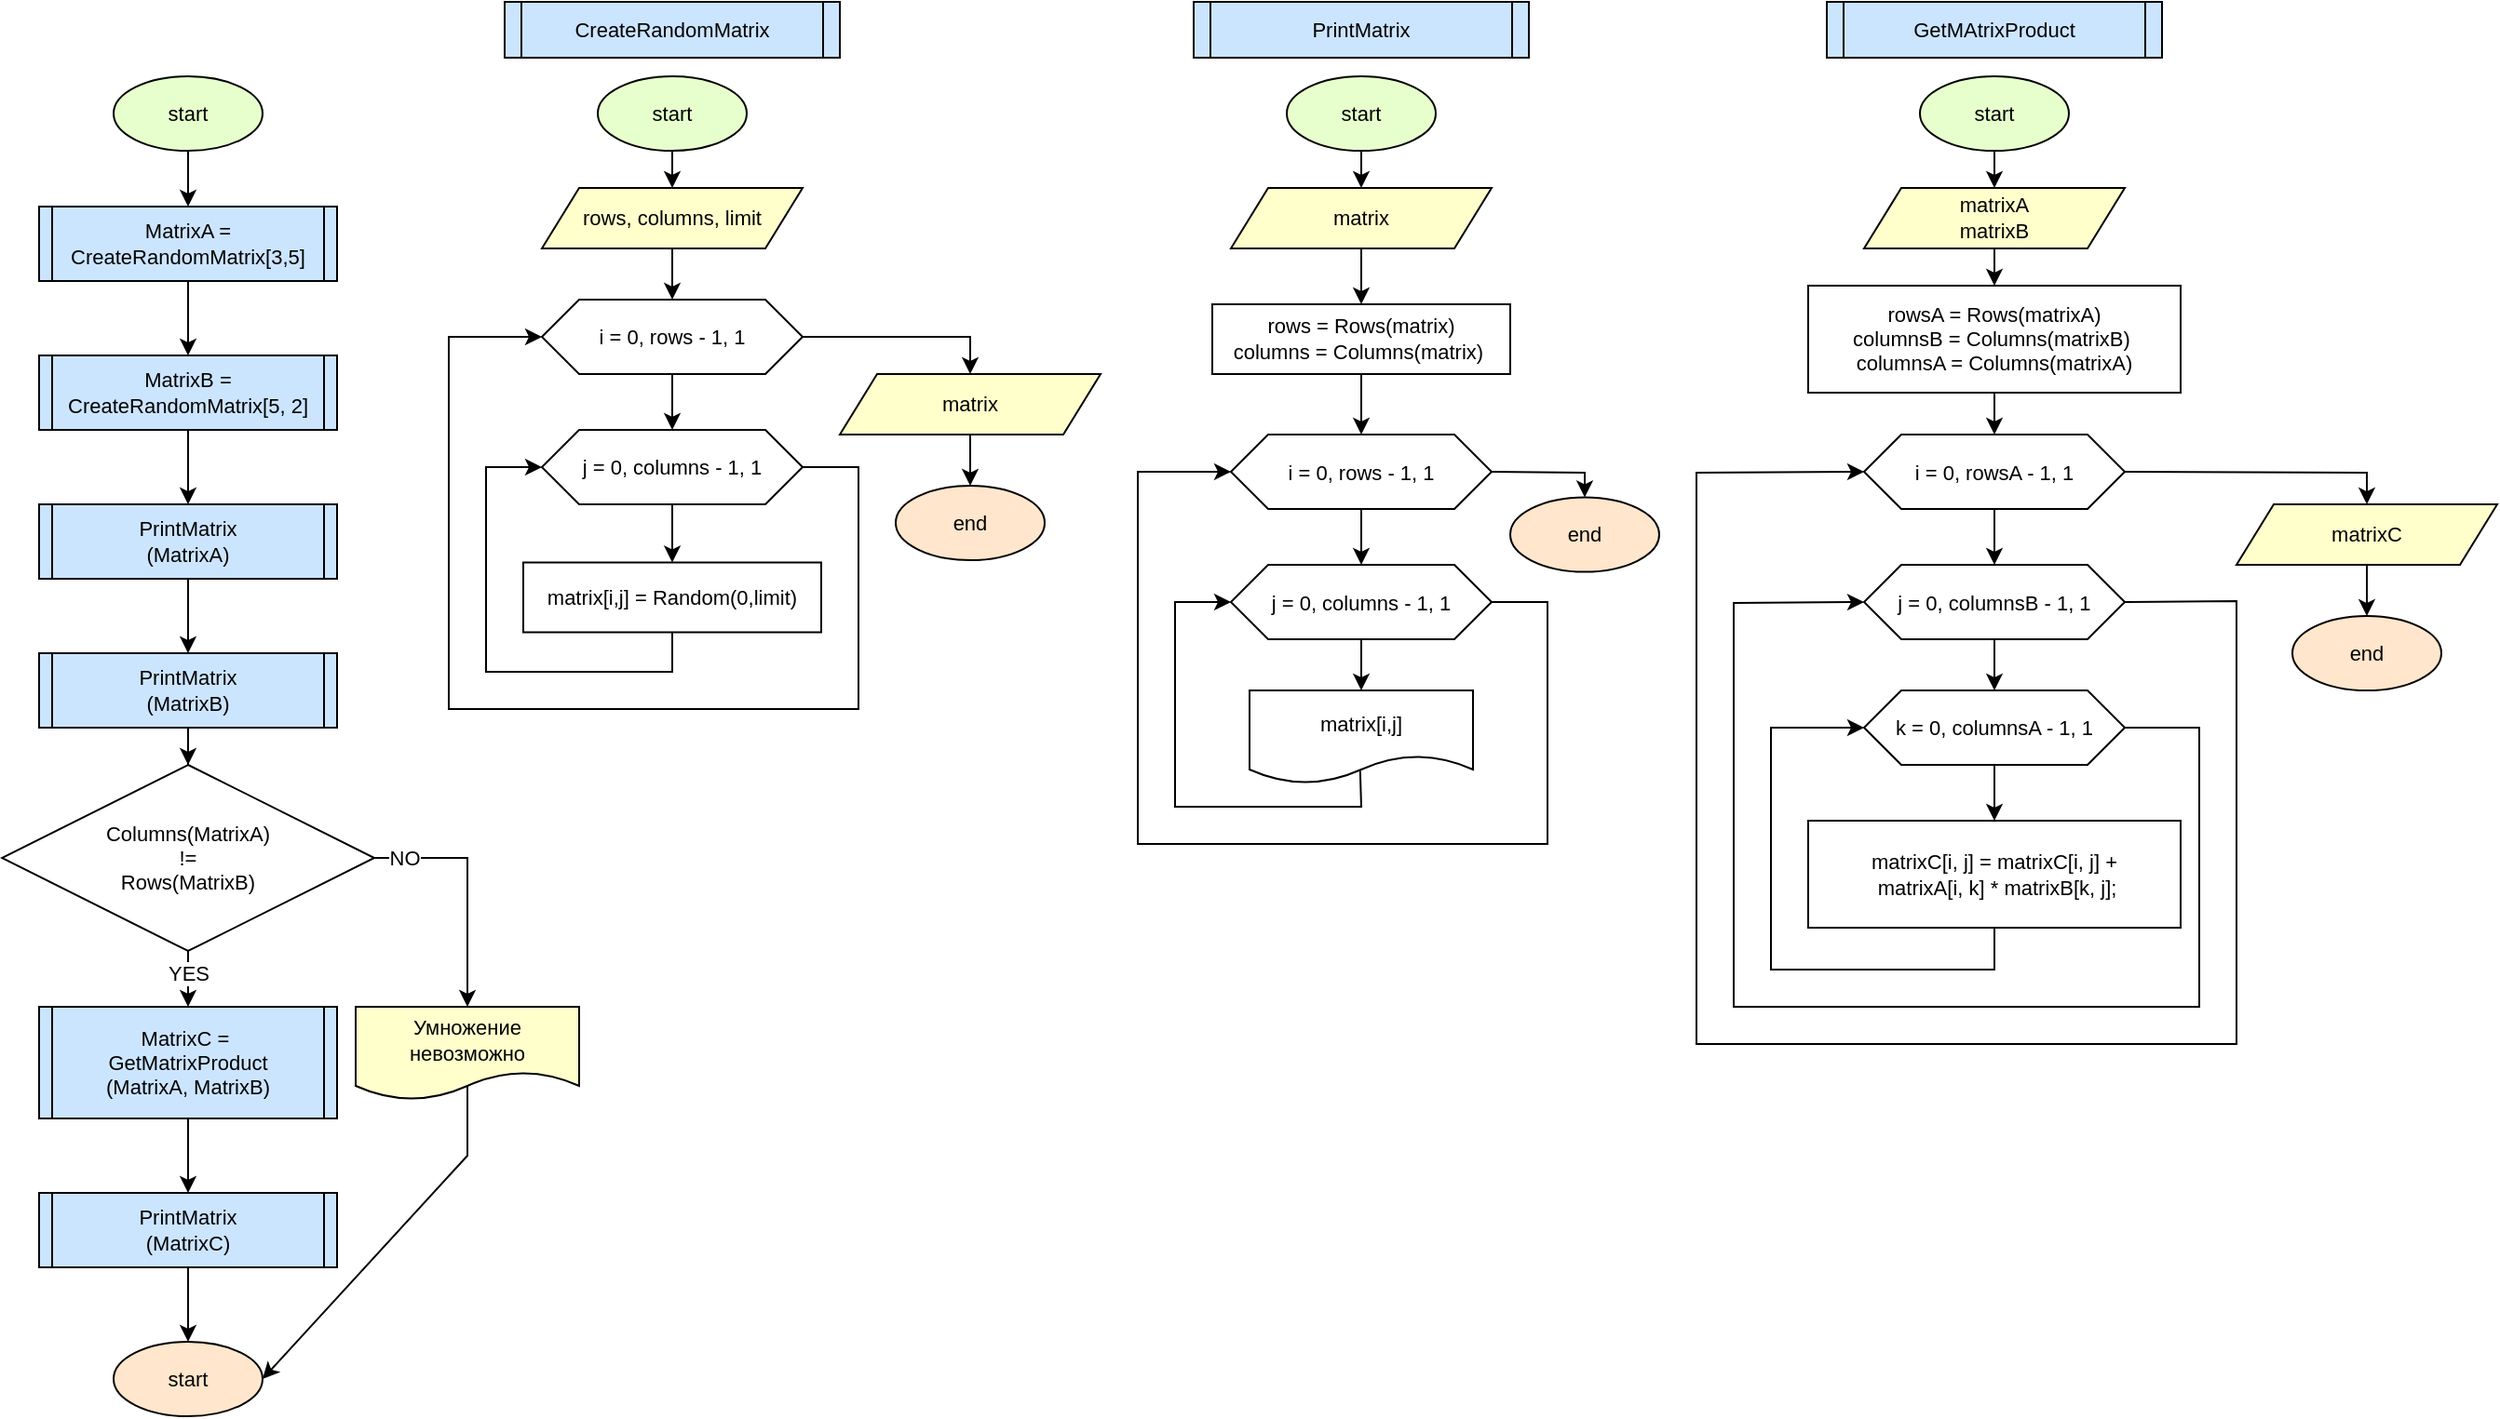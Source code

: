 <mxfile scale="1.2" border="0">
    <diagram id="Aivqml-ADPJbA_GyeIOO" name="Page-1">
        <mxGraphModel dx="1118" dy="423" grid="1" gridSize="10" guides="1" tooltips="1" connect="1" arrows="1" fold="1" page="1" pageScale="1" pageWidth="827" pageHeight="1169" background="#FFFFFF" math="0" shadow="0">
            <root>
                <mxCell id="0"/>
                <mxCell id="1" parent="0"/>
                <mxCell id="376" value="" style="edgeStyle=orthogonalEdgeStyle;rounded=0;orthogonalLoop=1;jettySize=auto;html=1;fillColor=#FFFFFF;strokeColor=#000000;fontColor=#000000;labelBackgroundColor=none;" edge="1" parent="1" source="377" target="379">
                    <mxGeometry relative="1" as="geometry"/>
                </mxCell>
                <mxCell id="377" value="start" style="ellipse;whiteSpace=wrap;html=1;fillColor=#E6FFCC;fontSize=11;strokeColor=#000000;fontColor=#000000;rounded=0;labelBackgroundColor=none;endArrow=classic;" vertex="1" parent="1">
                    <mxGeometry x="70" y="50" width="80" height="40" as="geometry"/>
                </mxCell>
                <mxCell id="378" value="" style="edgeStyle=orthogonalEdgeStyle;rounded=0;orthogonalLoop=1;jettySize=auto;html=1;fillColor=#FFFFFF;strokeColor=#000000;fontColor=#000000;labelBackgroundColor=none;" edge="1" parent="1" source="379" target="381">
                    <mxGeometry relative="1" as="geometry"/>
                </mxCell>
                <mxCell id="379" value="MatrixA = CreateRandomMatrix[3,5]" style="shape=process;whiteSpace=wrap;html=1;backgroundOutline=1;size=0.045;fillColor=#CCE5FF;fontSize=11;strokeColor=#000000;fontColor=#000000;rounded=0;labelBackgroundColor=none;endArrow=classic;" vertex="1" parent="1">
                    <mxGeometry x="30" y="120" width="160" height="40" as="geometry"/>
                </mxCell>
                <mxCell id="380" value="" style="edgeStyle=orthogonalEdgeStyle;rounded=0;orthogonalLoop=1;jettySize=auto;html=1;fillColor=#FFFFFF;strokeColor=#000000;fontColor=#000000;labelBackgroundColor=none;" edge="1" parent="1" source="381" target="383">
                    <mxGeometry relative="1" as="geometry"/>
                </mxCell>
                <mxCell id="381" value="MatrixB = CreateRandomMatrix[5, 2]" style="shape=process;whiteSpace=wrap;html=1;backgroundOutline=1;size=0.045;fillColor=#CCE5FF;fontSize=11;strokeColor=#000000;fontColor=#000000;rounded=0;labelBackgroundColor=none;endArrow=classic;" vertex="1" parent="1">
                    <mxGeometry x="30" y="200" width="160" height="40" as="geometry"/>
                </mxCell>
                <mxCell id="382" value="" style="edgeStyle=orthogonalEdgeStyle;rounded=0;orthogonalLoop=1;jettySize=auto;html=1;fillColor=#FFFFFF;strokeColor=#000000;fontColor=#000000;labelBackgroundColor=none;" edge="1" parent="1" source="383" target="385">
                    <mxGeometry relative="1" as="geometry"/>
                </mxCell>
                <mxCell id="383" value="PrintMatrix&lt;br&gt;(MatrixA)" style="shape=process;whiteSpace=wrap;html=1;backgroundOutline=1;size=0.045;fillColor=#CCE5FF;fontSize=11;strokeColor=#000000;fontColor=#000000;rounded=0;labelBackgroundColor=none;endArrow=classic;" vertex="1" parent="1">
                    <mxGeometry x="30" y="280" width="160" height="40" as="geometry"/>
                </mxCell>
                <mxCell id="384" value="" style="edgeStyle=orthogonalEdgeStyle;rounded=0;orthogonalLoop=1;jettySize=auto;html=1;fillColor=#FFFFFF;strokeColor=#000000;fontColor=#000000;labelBackgroundColor=none;" edge="1" parent="1" source="385" target="390">
                    <mxGeometry relative="1" as="geometry"/>
                </mxCell>
                <mxCell id="385" value="PrintMatrix&lt;br&gt;(MatrixB)" style="shape=process;whiteSpace=wrap;html=1;backgroundOutline=1;size=0.045;fillColor=#CCE5FF;fontSize=11;strokeColor=#000000;fontColor=#000000;rounded=0;labelBackgroundColor=none;endArrow=classic;" vertex="1" parent="1">
                    <mxGeometry x="30" y="360" width="160" height="40" as="geometry"/>
                </mxCell>
                <mxCell id="386" value="" style="edgeStyle=orthogonalEdgeStyle;rounded=0;orthogonalLoop=1;jettySize=auto;html=1;fillColor=#FFFFFF;strokeColor=#000000;fontColor=#000000;labelBackgroundColor=none;" edge="1" parent="1" source="390" target="392">
                    <mxGeometry relative="1" as="geometry"/>
                </mxCell>
                <mxCell id="387" value="YES" style="edgeLabel;html=1;align=center;verticalAlign=middle;resizable=0;points=[];labelBackgroundColor=#FFFFFF;fontColor=#000000;" vertex="1" connectable="0" parent="386">
                    <mxGeometry x="-0.703" y="-1" relative="1" as="geometry">
                        <mxPoint x="1" y="4" as="offset"/>
                    </mxGeometry>
                </mxCell>
                <mxCell id="388" style="rounded=0;orthogonalLoop=1;jettySize=auto;html=1;exitX=1;exitY=0.5;exitDx=0;exitDy=0;entryX=0.5;entryY=0;entryDx=0;entryDy=0;fillColor=#FFFFFF;strokeColor=#000000;fontColor=#000000;labelBackgroundColor=none;" edge="1" parent="1" source="390" target="396">
                    <mxGeometry relative="1" as="geometry">
                        <Array as="points">
                            <mxPoint x="260" y="470"/>
                        </Array>
                    </mxGeometry>
                </mxCell>
                <mxCell id="389" value="NO" style="edgeLabel;html=1;align=center;verticalAlign=middle;resizable=0;points=[];labelBackgroundColor=#FFFFFF;fontColor=#000000;" vertex="1" connectable="0" parent="388">
                    <mxGeometry x="-0.729" y="-1" relative="1" as="geometry">
                        <mxPoint x="-2" y="-1" as="offset"/>
                    </mxGeometry>
                </mxCell>
                <mxCell id="390" value="Columns(MatrixA)&lt;br&gt;!=&lt;br&gt;Rows(MatrixB)" style="rhombus;whiteSpace=wrap;html=1;fillColor=#FFFFFF;fontSize=11;strokeColor=#000000;fontColor=#000000;rounded=0;labelBackgroundColor=none;endArrow=classic;" vertex="1" parent="1">
                    <mxGeometry x="10" y="420" width="200" height="100" as="geometry"/>
                </mxCell>
                <mxCell id="391" value="" style="edgeStyle=orthogonalEdgeStyle;rounded=0;orthogonalLoop=1;jettySize=auto;html=1;fillColor=#FFFFFF;strokeColor=#000000;fontColor=#000000;labelBackgroundColor=none;" edge="1" parent="1" source="392" target="394">
                    <mxGeometry relative="1" as="geometry"/>
                </mxCell>
                <mxCell id="392" value="MatrixC =&amp;nbsp;&lt;br&gt;GetMatrixProduct&lt;br&gt;(MatrixA, MatrixB)" style="shape=process;whiteSpace=wrap;html=1;backgroundOutline=1;size=0.045;fillColor=#CCE5FF;fontSize=11;strokeColor=#000000;fontColor=#000000;rounded=0;labelBackgroundColor=none;endArrow=classic;" vertex="1" parent="1">
                    <mxGeometry x="30" y="550" width="160" height="60" as="geometry"/>
                </mxCell>
                <mxCell id="393" value="" style="edgeStyle=none;rounded=0;orthogonalLoop=1;jettySize=auto;html=1;fillColor=#FFFFFF;strokeColor=#000000;fontColor=#000000;labelBackgroundColor=none;" edge="1" parent="1" source="394" target="397">
                    <mxGeometry relative="1" as="geometry"/>
                </mxCell>
                <mxCell id="394" value="PrintMatrix&lt;br&gt;(MatrixC)" style="shape=process;whiteSpace=wrap;html=1;backgroundOutline=1;size=0.045;fillColor=#CCE5FF;fontSize=11;strokeColor=#000000;fontColor=#000000;rounded=0;labelBackgroundColor=none;endArrow=classic;" vertex="1" parent="1">
                    <mxGeometry x="30" y="650" width="160" height="40" as="geometry"/>
                </mxCell>
                <mxCell id="395" style="edgeStyle=none;rounded=0;orthogonalLoop=1;jettySize=auto;html=1;exitX=0.5;exitY=0.8;exitDx=0;exitDy=0;entryX=1;entryY=0.5;entryDx=0;entryDy=0;exitPerimeter=0;fillColor=#FFFFFF;strokeColor=#000000;fontColor=#000000;labelBackgroundColor=none;" edge="1" parent="1" source="396" target="397">
                    <mxGeometry relative="1" as="geometry">
                        <Array as="points">
                            <mxPoint x="260" y="630"/>
                        </Array>
                    </mxGeometry>
                </mxCell>
                <mxCell id="396" value="Умножение невозможно" style="shape=document;whiteSpace=wrap;html=1;boundedLbl=1;fillColor=#FFFFCC;fontSize=11;strokeColor=#000000;fontColor=#000000;rounded=0;labelBackgroundColor=none;endArrow=classic;" vertex="1" parent="1">
                    <mxGeometry x="200" y="550" width="120" height="50" as="geometry"/>
                </mxCell>
                <mxCell id="397" value="start" style="ellipse;whiteSpace=wrap;html=1;fillColor=#FFE6CC;fontSize=11;strokeColor=#000000;fontColor=#000000;rounded=0;labelBackgroundColor=none;endArrow=classic;" vertex="1" parent="1">
                    <mxGeometry x="70" y="730" width="80" height="40" as="geometry"/>
                </mxCell>
                <mxCell id="398" value="CreateRandomMatrix" style="shape=process;whiteSpace=wrap;html=1;backgroundOutline=1;fontSize=11;size=0.05;fillColor=#CCE5FF;rounded=0;strokeColor=#000000;fontColor=#000000;labelBackgroundColor=none;endArrow=classic;" vertex="1" parent="1">
                    <mxGeometry x="280" y="10" width="180" height="30" as="geometry"/>
                </mxCell>
                <mxCell id="399" style="edgeStyle=none;orthogonalLoop=1;jettySize=auto;html=1;entryX=0.5;entryY=0;entryDx=0;entryDy=0;fontSize=11;endArrow=classic;endFill=1;rounded=0;fillColor=#FFFFFF;strokeColor=#000000;fontColor=#000000;labelBackgroundColor=none;" edge="1" parent="1" source="400" target="402">
                    <mxGeometry relative="1" as="geometry"/>
                </mxCell>
                <mxCell id="400" value="start" style="ellipse;whiteSpace=wrap;html=1;fillColor=#E6FFCC;rounded=0;fontSize=11;strokeColor=#000000;fontColor=#000000;labelBackgroundColor=none;endArrow=classic;" vertex="1" parent="1">
                    <mxGeometry x="330" y="50" width="80" height="40" as="geometry"/>
                </mxCell>
                <mxCell id="401" value="" style="edgeStyle=none;orthogonalLoop=1;jettySize=auto;html=1;fontSize=11;rounded=0;entryX=0.5;entryY=0;entryDx=0;entryDy=0;fillColor=#FFFFFF;strokeColor=#000000;fontColor=#000000;labelBackgroundColor=none;" edge="1" parent="1" source="402" target="405">
                    <mxGeometry relative="1" as="geometry">
                        <mxPoint x="370" y="165" as="targetPoint"/>
                    </mxGeometry>
                </mxCell>
                <mxCell id="402" value="rows, columns, limit" style="shape=parallelogram;perimeter=parallelogramPerimeter;whiteSpace=wrap;html=1;fixedSize=1;fontSize=11;fillColor=#FFFFCC;rounded=0;strokeColor=#000000;fontColor=#000000;labelBackgroundColor=none;endArrow=classic;" vertex="1" parent="1">
                    <mxGeometry x="300" y="110" width="140" height="32.5" as="geometry"/>
                </mxCell>
                <mxCell id="403" value="" style="edgeStyle=none;orthogonalLoop=1;jettySize=auto;html=1;fontSize=11;rounded=0;entryX=0.5;entryY=0;entryDx=0;entryDy=0;fillColor=#FFFFFF;strokeColor=#000000;fontColor=#000000;labelBackgroundColor=none;" edge="1" parent="1" source="405" target="408">
                    <mxGeometry relative="1" as="geometry">
                        <mxPoint x="370" y="240.0" as="targetPoint"/>
                    </mxGeometry>
                </mxCell>
                <mxCell id="404" style="edgeStyle=none;orthogonalLoop=1;jettySize=auto;html=1;exitX=1;exitY=0.5;exitDx=0;exitDy=0;fontSize=11;endArrow=classic;endFill=1;entryX=0.5;entryY=0;entryDx=0;entryDy=0;rounded=0;fillColor=#FFFFFF;strokeColor=#000000;fontColor=#000000;labelBackgroundColor=none;" edge="1" parent="1" source="405" target="413">
                    <mxGeometry relative="1" as="geometry">
                        <mxPoint x="540" y="220" as="targetPoint"/>
                        <Array as="points">
                            <mxPoint x="530" y="190"/>
                        </Array>
                    </mxGeometry>
                </mxCell>
                <mxCell id="405" value="i = 0, rows - 1, 1" style="shape=hexagon;perimeter=hexagonPerimeter2;whiteSpace=wrap;html=1;fixedSize=1;fontSize=11;rounded=0;fillColor=#FFFFFF;strokeColor=#000000;fontColor=#000000;labelBackgroundColor=none;endArrow=classic;" vertex="1" parent="1">
                    <mxGeometry x="300" y="170" width="140" height="40" as="geometry"/>
                </mxCell>
                <mxCell id="406" style="edgeStyle=none;orthogonalLoop=1;jettySize=auto;html=1;exitX=1;exitY=0.5;exitDx=0;exitDy=0;fontSize=11;endArrow=classic;endFill=1;entryX=0;entryY=0.5;entryDx=0;entryDy=0;rounded=0;fillColor=#FFFFFF;strokeColor=#000000;fontColor=#000000;labelBackgroundColor=none;" edge="1" parent="1" source="408" target="405">
                    <mxGeometry relative="1" as="geometry">
                        <mxPoint x="370" y="490" as="targetPoint"/>
                        <Array as="points">
                            <mxPoint x="470" y="260"/>
                            <mxPoint x="470" y="390"/>
                            <mxPoint x="370" y="390"/>
                            <mxPoint x="250" y="390"/>
                            <mxPoint x="250" y="190"/>
                        </Array>
                    </mxGeometry>
                </mxCell>
                <mxCell id="407" value="" style="edgeStyle=none;rounded=0;orthogonalLoop=1;jettySize=auto;html=1;fillColor=#FFFFFF;strokeColor=#000000;fontColor=#000000;labelBackgroundColor=none;" edge="1" parent="1" source="408" target="410">
                    <mxGeometry relative="1" as="geometry"/>
                </mxCell>
                <mxCell id="408" value="j = 0, columns - 1, 1" style="shape=hexagon;perimeter=hexagonPerimeter2;whiteSpace=wrap;html=1;fixedSize=1;fontSize=11;rounded=0;fillColor=#FFFFFF;strokeColor=#000000;fontColor=#000000;labelBackgroundColor=none;endArrow=classic;" vertex="1" parent="1">
                    <mxGeometry x="300" y="240" width="140" height="40" as="geometry"/>
                </mxCell>
                <mxCell id="409" style="edgeStyle=none;orthogonalLoop=1;jettySize=auto;html=1;exitX=0.5;exitY=1;exitDx=0;exitDy=0;entryX=0;entryY=0.5;entryDx=0;entryDy=0;fontSize=11;rounded=0;fillColor=#FFFFFF;strokeColor=#000000;fontColor=#000000;labelBackgroundColor=none;" edge="1" parent="1" source="410" target="408">
                    <mxGeometry relative="1" as="geometry">
                        <Array as="points">
                            <mxPoint x="370" y="370"/>
                            <mxPoint x="270" y="370"/>
                            <mxPoint x="270" y="260"/>
                        </Array>
                    </mxGeometry>
                </mxCell>
                <mxCell id="410" value="matrix[i,j] = Random(0,limit)" style="whiteSpace=wrap;html=1;rounded=0;fontSize=11;fillColor=#FFFFFF;strokeColor=#000000;fontColor=#000000;labelBackgroundColor=none;endArrow=classic;" vertex="1" parent="1">
                    <mxGeometry x="290" y="311.25" width="160" height="37.5" as="geometry"/>
                </mxCell>
                <mxCell id="411" value="end" style="ellipse;whiteSpace=wrap;html=1;fillColor=#FFE6CC;rounded=0;fontSize=11;strokeColor=#000000;fontColor=#000000;labelBackgroundColor=none;endArrow=classic;" vertex="1" parent="1">
                    <mxGeometry x="490" y="270" width="80" height="40" as="geometry"/>
                </mxCell>
                <mxCell id="412" value="" style="edgeStyle=none;rounded=0;orthogonalLoop=1;jettySize=auto;html=1;fillColor=#FFFFFF;strokeColor=#000000;fontColor=#000000;labelBackgroundColor=none;" edge="1" parent="1" source="413" target="411">
                    <mxGeometry relative="1" as="geometry"/>
                </mxCell>
                <mxCell id="413" value="matrix" style="shape=parallelogram;perimeter=parallelogramPerimeter;whiteSpace=wrap;html=1;fixedSize=1;fontSize=11;fillColor=#FFFFCC;rounded=0;strokeColor=#000000;fontColor=#000000;labelBackgroundColor=none;endArrow=classic;" vertex="1" parent="1">
                    <mxGeometry x="460" y="210" width="140" height="32.5" as="geometry"/>
                </mxCell>
                <mxCell id="414" value="PrintMatrix" style="shape=process;whiteSpace=wrap;html=1;backgroundOutline=1;fontSize=11;size=0.05;fillColor=#CCE5FF;rounded=0;strokeColor=#000000;fontColor=#000000;labelBackgroundColor=none;endArrow=classic;" vertex="1" parent="1">
                    <mxGeometry x="650" y="10" width="180" height="30" as="geometry"/>
                </mxCell>
                <mxCell id="415" style="edgeStyle=none;orthogonalLoop=1;jettySize=auto;html=1;entryX=0.5;entryY=0;entryDx=0;entryDy=0;fontSize=11;endArrow=classic;endFill=1;rounded=0;fillColor=#FFFFFF;strokeColor=#000000;fontColor=#000000;labelBackgroundColor=none;" edge="1" parent="1" source="416" target="418">
                    <mxGeometry relative="1" as="geometry"/>
                </mxCell>
                <mxCell id="416" value="start" style="ellipse;whiteSpace=wrap;html=1;fillColor=#E6FFCC;rounded=0;fontSize=11;strokeColor=#000000;fontColor=#000000;labelBackgroundColor=none;endArrow=classic;" vertex="1" parent="1">
                    <mxGeometry x="700" y="50" width="80" height="40" as="geometry"/>
                </mxCell>
                <mxCell id="417" value="" style="edgeStyle=none;orthogonalLoop=1;jettySize=auto;html=1;fontSize=11;rounded=0;entryX=0.5;entryY=0;entryDx=0;entryDy=0;fillColor=#FFFFFF;strokeColor=#000000;fontColor=#000000;labelBackgroundColor=none;" edge="1" parent="1" source="418" target="426">
                    <mxGeometry relative="1" as="geometry">
                        <mxPoint x="740" y="165" as="targetPoint"/>
                    </mxGeometry>
                </mxCell>
                <mxCell id="418" value="matrix" style="shape=parallelogram;perimeter=parallelogramPerimeter;whiteSpace=wrap;html=1;fixedSize=1;fontSize=11;fillColor=#FFFFCC;rounded=0;strokeColor=#000000;fontColor=#000000;labelBackgroundColor=none;endArrow=classic;" vertex="1" parent="1">
                    <mxGeometry x="670" y="110" width="140" height="32.5" as="geometry"/>
                </mxCell>
                <mxCell id="419" value="" style="edgeStyle=none;orthogonalLoop=1;jettySize=auto;html=1;fontSize=11;rounded=0;entryX=0.5;entryY=0;entryDx=0;entryDy=0;fillColor=#FFFFFF;strokeColor=#000000;fontColor=#000000;labelBackgroundColor=none;" edge="1" parent="1" source="420" target="423">
                    <mxGeometry relative="1" as="geometry">
                        <mxPoint x="740" y="312.5" as="targetPoint"/>
                    </mxGeometry>
                </mxCell>
                <mxCell id="450" style="edgeStyle=none;html=1;exitX=1;exitY=0.5;exitDx=0;exitDy=0;entryX=0.5;entryY=0;entryDx=0;entryDy=0;fontColor=#000000;fillColor=#FFFFFF;strokeColor=#000000;rounded=0;labelBackgroundColor=none;" edge="1" parent="1" source="420" target="449">
                    <mxGeometry relative="1" as="geometry">
                        <Array as="points">
                            <mxPoint x="860" y="263"/>
                        </Array>
                    </mxGeometry>
                </mxCell>
                <mxCell id="420" value="i = 0, rows - 1, 1" style="shape=hexagon;perimeter=hexagonPerimeter2;whiteSpace=wrap;html=1;fixedSize=1;fontSize=11;rounded=0;fillColor=#FFFFFF;strokeColor=#000000;fontColor=#000000;labelBackgroundColor=none;endArrow=classic;" vertex="1" parent="1">
                    <mxGeometry x="670" y="242.5" width="140" height="40" as="geometry"/>
                </mxCell>
                <mxCell id="421" style="edgeStyle=none;orthogonalLoop=1;jettySize=auto;html=1;exitX=1;exitY=0.5;exitDx=0;exitDy=0;fontSize=11;endArrow=classic;endFill=1;entryX=0;entryY=0.5;entryDx=0;entryDy=0;rounded=0;fillColor=#FFFFFF;strokeColor=#000000;fontColor=#000000;labelBackgroundColor=none;" edge="1" parent="1" source="423" target="420">
                    <mxGeometry relative="1" as="geometry">
                        <mxPoint x="740" y="562.5" as="targetPoint"/>
                        <Array as="points">
                            <mxPoint x="840" y="332.5"/>
                            <mxPoint x="840" y="462.5"/>
                            <mxPoint x="740" y="462.5"/>
                            <mxPoint x="620" y="462.5"/>
                            <mxPoint x="620" y="262.5"/>
                        </Array>
                    </mxGeometry>
                </mxCell>
                <mxCell id="422" value="" style="edgeStyle=none;rounded=0;orthogonalLoop=1;jettySize=auto;html=1;entryX=0.5;entryY=0;entryDx=0;entryDy=0;fillColor=#FFFFFF;strokeColor=#000000;fontColor=#000000;labelBackgroundColor=none;" edge="1" parent="1" source="423" target="427">
                    <mxGeometry relative="1" as="geometry">
                        <mxPoint x="740" y="370" as="targetPoint"/>
                    </mxGeometry>
                </mxCell>
                <mxCell id="423" value="j = 0, columns - 1, 1" style="shape=hexagon;perimeter=hexagonPerimeter2;whiteSpace=wrap;html=1;fixedSize=1;fontSize=11;rounded=0;fillColor=#FFFFFF;strokeColor=#000000;fontColor=#000000;labelBackgroundColor=none;endArrow=classic;" vertex="1" parent="1">
                    <mxGeometry x="670" y="312.5" width="140" height="40" as="geometry"/>
                </mxCell>
                <mxCell id="424" style="edgeStyle=none;orthogonalLoop=1;jettySize=auto;html=1;exitX=0.495;exitY=0.864;exitDx=0;exitDy=0;entryX=0;entryY=0.5;entryDx=0;entryDy=0;fontSize=11;rounded=0;exitPerimeter=0;fillColor=#FFFFFF;strokeColor=#000000;fontColor=#000000;labelBackgroundColor=none;" edge="1" parent="1" source="427" target="423">
                    <mxGeometry relative="1" as="geometry">
                        <Array as="points">
                            <mxPoint x="740" y="442.5"/>
                            <mxPoint x="640" y="442.5"/>
                            <mxPoint x="640" y="332.5"/>
                        </Array>
                        <mxPoint x="740" y="421.25" as="sourcePoint"/>
                    </mxGeometry>
                </mxCell>
                <mxCell id="425" value="" style="edgeStyle=none;rounded=0;orthogonalLoop=1;jettySize=auto;html=1;entryX=0.5;entryY=0;entryDx=0;entryDy=0;fillColor=#FFFFFF;strokeColor=#000000;fontColor=#000000;labelBackgroundColor=none;" edge="1" parent="1" source="426" target="420">
                    <mxGeometry relative="1" as="geometry">
                        <mxPoint x="800" y="240" as="targetPoint"/>
                    </mxGeometry>
                </mxCell>
                <mxCell id="426" value="rows = Rows(matrix)&lt;br&gt;columns = Columns(matrix)&amp;nbsp;" style="whiteSpace=wrap;html=1;rounded=0;fontSize=11;fillColor=#FFFFFF;strokeColor=#000000;fontColor=#000000;labelBackgroundColor=none;endArrow=classic;" vertex="1" parent="1">
                    <mxGeometry x="660" y="172.5" width="160" height="37.5" as="geometry"/>
                </mxCell>
                <mxCell id="427" value="matrix[i,j]" style="shape=document;whiteSpace=wrap;html=1;boundedLbl=1;fillColor=#FFFFFF;fontSize=11;strokeColor=#000000;fontColor=#000000;rounded=0;labelBackgroundColor=none;endArrow=classic;" vertex="1" parent="1">
                    <mxGeometry x="680" y="380" width="120" height="50" as="geometry"/>
                </mxCell>
                <mxCell id="428" value="GetMAtrixProduct" style="shape=process;whiteSpace=wrap;html=1;backgroundOutline=1;fontSize=11;size=0.05;fillColor=#CCE5FF;rounded=0;strokeColor=#000000;fontColor=#000000;labelBackgroundColor=none;endArrow=classic;" vertex="1" parent="1">
                    <mxGeometry x="990" y="10" width="180" height="30" as="geometry"/>
                </mxCell>
                <mxCell id="429" style="edgeStyle=none;orthogonalLoop=1;jettySize=auto;html=1;entryX=0.5;entryY=0;entryDx=0;entryDy=0;fontSize=11;endArrow=classic;endFill=1;rounded=0;fillColor=#FFFFFF;strokeColor=#000000;fontColor=#000000;labelBackgroundColor=none;" edge="1" parent="1" source="430" target="432">
                    <mxGeometry relative="1" as="geometry"/>
                </mxCell>
                <mxCell id="430" value="start" style="ellipse;whiteSpace=wrap;html=1;fillColor=#E6FFCC;rounded=0;fontSize=11;strokeColor=#000000;fontColor=#000000;labelBackgroundColor=none;endArrow=classic;" vertex="1" parent="1">
                    <mxGeometry x="1040" y="50" width="80" height="40" as="geometry"/>
                </mxCell>
                <mxCell id="431" value="" style="edgeStyle=none;orthogonalLoop=1;jettySize=auto;html=1;fontSize=11;rounded=0;entryX=0.5;entryY=0;entryDx=0;entryDy=0;fillColor=#FFFFFF;strokeColor=#000000;fontColor=#000000;labelBackgroundColor=none;" edge="1" parent="1" source="432" target="439">
                    <mxGeometry relative="1" as="geometry">
                        <mxPoint x="1080" y="165" as="targetPoint"/>
                    </mxGeometry>
                </mxCell>
                <mxCell id="432" value="matrixA&lt;br&gt;matrixB" style="shape=parallelogram;perimeter=parallelogramPerimeter;whiteSpace=wrap;html=1;fixedSize=1;fontSize=11;fillColor=#FFFFCC;rounded=0;strokeColor=#000000;fontColor=#000000;labelBackgroundColor=none;endArrow=classic;" vertex="1" parent="1">
                    <mxGeometry x="1010" y="110" width="140" height="32.5" as="geometry"/>
                </mxCell>
                <mxCell id="433" value="" style="edgeStyle=none;orthogonalLoop=1;jettySize=auto;html=1;fontSize=11;rounded=0;entryX=0.5;entryY=0;entryDx=0;entryDy=0;fillColor=#FFFFFF;strokeColor=#000000;fontColor=#000000;labelBackgroundColor=none;" edge="1" parent="1" source="434" target="437">
                    <mxGeometry relative="1" as="geometry">
                        <mxPoint x="1080" y="312.5" as="targetPoint"/>
                    </mxGeometry>
                </mxCell>
                <mxCell id="434" value="i = 0, rowsA - 1, 1" style="shape=hexagon;perimeter=hexagonPerimeter2;whiteSpace=wrap;html=1;fixedSize=1;fontSize=11;rounded=0;fillColor=#FFFFFF;strokeColor=#000000;fontColor=#000000;labelBackgroundColor=none;endArrow=classic;" vertex="1" parent="1">
                    <mxGeometry x="1010" y="242.5" width="140" height="40" as="geometry"/>
                </mxCell>
                <mxCell id="435" style="edgeStyle=none;orthogonalLoop=1;jettySize=auto;html=1;exitX=1;exitY=0.5;exitDx=0;exitDy=0;fontSize=11;endArrow=classic;endFill=1;entryX=0;entryY=0.5;entryDx=0;entryDy=0;rounded=0;fillColor=#FFFFFF;strokeColor=#000000;fontColor=#000000;labelBackgroundColor=none;" edge="1" parent="1" source="437" target="434">
                    <mxGeometry relative="1" as="geometry">
                        <mxPoint x="1080" y="562.5" as="targetPoint"/>
                        <Array as="points">
                            <mxPoint x="1210" y="332"/>
                            <mxPoint x="1210" y="570"/>
                            <mxPoint x="920" y="570"/>
                            <mxPoint x="920" y="263"/>
                        </Array>
                    </mxGeometry>
                </mxCell>
                <mxCell id="436" value="" style="edgeStyle=none;rounded=0;orthogonalLoop=1;jettySize=auto;html=1;entryX=0.5;entryY=0;entryDx=0;entryDy=0;fillColor=#FFFFFF;strokeColor=#000000;fontColor=#000000;labelBackgroundColor=none;" edge="1" parent="1" source="437" target="442">
                    <mxGeometry relative="1" as="geometry">
                        <mxPoint x="1080" y="380" as="targetPoint"/>
                    </mxGeometry>
                </mxCell>
                <mxCell id="437" value="j = 0, columnsB - 1, 1" style="shape=hexagon;perimeter=hexagonPerimeter2;whiteSpace=wrap;html=1;fixedSize=1;fontSize=11;rounded=0;fillColor=#FFFFFF;strokeColor=#000000;fontColor=#000000;labelBackgroundColor=none;endArrow=classic;" vertex="1" parent="1">
                    <mxGeometry x="1010" y="312.5" width="140" height="40" as="geometry"/>
                </mxCell>
                <mxCell id="438" value="" style="edgeStyle=none;rounded=0;orthogonalLoop=1;jettySize=auto;html=1;entryX=0.5;entryY=0;entryDx=0;entryDy=0;fillColor=#FFFFFF;strokeColor=#000000;fontColor=#000000;labelBackgroundColor=none;" edge="1" parent="1" source="439" target="434">
                    <mxGeometry relative="1" as="geometry">
                        <mxPoint x="1140" y="240" as="targetPoint"/>
                    </mxGeometry>
                </mxCell>
                <mxCell id="439" value="rowsA = Rows(matrixA)&lt;br&gt;columnsB = Columns(matrixB)&amp;nbsp;&lt;br&gt;columnsA = Columns(matrixA)" style="whiteSpace=wrap;html=1;rounded=0;fontSize=11;fillColor=#FFFFFF;strokeColor=#000000;fontColor=#000000;labelBackgroundColor=none;endArrow=classic;" vertex="1" parent="1">
                    <mxGeometry x="980" y="162.5" width="200" height="57.5" as="geometry"/>
                </mxCell>
                <mxCell id="440" value="" style="edgeStyle=none;rounded=0;orthogonalLoop=1;jettySize=auto;html=1;fillColor=#FFFFFF;strokeColor=#000000;fontColor=#000000;labelBackgroundColor=none;" edge="1" parent="1" source="442" target="444">
                    <mxGeometry relative="1" as="geometry"/>
                </mxCell>
                <mxCell id="441" style="edgeStyle=none;rounded=0;orthogonalLoop=1;jettySize=auto;html=1;exitX=1;exitY=0.5;exitDx=0;exitDy=0;entryX=0;entryY=0.5;entryDx=0;entryDy=0;fillColor=#FFFFFF;strokeColor=#000000;fontColor=#000000;labelBackgroundColor=none;" edge="1" parent="1" source="442" target="437">
                    <mxGeometry relative="1" as="geometry">
                        <mxPoint x="1170" y="440" as="targetPoint"/>
                        <Array as="points">
                            <mxPoint x="1190" y="400"/>
                            <mxPoint x="1190" y="550"/>
                            <mxPoint x="940" y="550"/>
                            <mxPoint x="940" y="333"/>
                        </Array>
                    </mxGeometry>
                </mxCell>
                <mxCell id="442" value="k = 0, columnsA - 1, 1" style="shape=hexagon;perimeter=hexagonPerimeter2;whiteSpace=wrap;html=1;fixedSize=1;fontSize=11;rounded=0;fillColor=#FFFFFF;strokeColor=#000000;fontColor=#000000;labelBackgroundColor=none;endArrow=classic;" vertex="1" parent="1">
                    <mxGeometry x="1010" y="380" width="140" height="40" as="geometry"/>
                </mxCell>
                <mxCell id="443" style="edgeStyle=none;rounded=0;orthogonalLoop=1;jettySize=auto;html=1;exitX=0.5;exitY=1;exitDx=0;exitDy=0;entryX=0;entryY=0.5;entryDx=0;entryDy=0;fillColor=#FFFFFF;strokeColor=#000000;fontColor=#000000;labelBackgroundColor=none;" edge="1" parent="1" source="444" target="442">
                    <mxGeometry relative="1" as="geometry">
                        <Array as="points">
                            <mxPoint x="1080" y="530"/>
                            <mxPoint x="960" y="530"/>
                            <mxPoint x="960" y="400"/>
                        </Array>
                    </mxGeometry>
                </mxCell>
                <mxCell id="444" value="matrixC[i, j] = matrixC[i, j] +&lt;br&gt;&amp;nbsp;matrixA[i, k] * matrixB[k, j];" style="whiteSpace=wrap;html=1;rounded=0;fontSize=11;fillColor=#FFFFFF;strokeColor=#000000;fontColor=#000000;labelBackgroundColor=none;endArrow=classic;" vertex="1" parent="1">
                    <mxGeometry x="980" y="450" width="200" height="57.5" as="geometry"/>
                </mxCell>
                <mxCell id="445" value="matrixC" style="shape=parallelogram;perimeter=parallelogramPerimeter;whiteSpace=wrap;html=1;fixedSize=1;fontSize=11;fillColor=#FFFFCC;rounded=0;strokeColor=#000000;fontColor=#000000;labelBackgroundColor=none;endArrow=classic;" vertex="1" parent="1">
                    <mxGeometry x="1210" y="280" width="140" height="32.5" as="geometry"/>
                </mxCell>
                <mxCell id="446" style="edgeStyle=none;orthogonalLoop=1;jettySize=auto;html=1;exitX=1;exitY=0.5;exitDx=0;exitDy=0;fontSize=11;endArrow=classic;endFill=1;entryX=0.5;entryY=0;entryDx=0;entryDy=0;rounded=0;fillColor=#FFFFFF;strokeColor=#000000;fontColor=#000000;labelBackgroundColor=none;" edge="1" parent="1" source="434" target="445">
                    <mxGeometry relative="1" as="geometry">
                        <mxPoint x="1290" y="290" as="targetPoint"/>
                        <Array as="points">
                            <mxPoint x="1280" y="263"/>
                        </Array>
                        <mxPoint x="1190" y="260" as="sourcePoint"/>
                    </mxGeometry>
                </mxCell>
                <mxCell id="447" value="end" style="ellipse;whiteSpace=wrap;html=1;fillColor=#FFE6CC;rounded=0;fontSize=11;strokeColor=#000000;fontColor=#000000;labelBackgroundColor=none;endArrow=classic;" vertex="1" parent="1">
                    <mxGeometry x="1240" y="340" width="80" height="40" as="geometry"/>
                </mxCell>
                <mxCell id="448" value="" style="edgeStyle=none;rounded=0;orthogonalLoop=1;jettySize=auto;html=1;fillColor=#FFFFFF;strokeColor=#000000;fontColor=#000000;labelBackgroundColor=none;" edge="1" parent="1" source="445" target="447">
                    <mxGeometry relative="1" as="geometry"/>
                </mxCell>
                <mxCell id="449" value="end" style="ellipse;whiteSpace=wrap;html=1;fillColor=#FFE6CC;rounded=0;fontSize=11;strokeColor=#000000;fontColor=#000000;labelBackgroundColor=none;endArrow=classic;" vertex="1" parent="1">
                    <mxGeometry x="820" y="276.25" width="80" height="40" as="geometry"/>
                </mxCell>
            </root>
        </mxGraphModel>
    </diagram>
</mxfile>